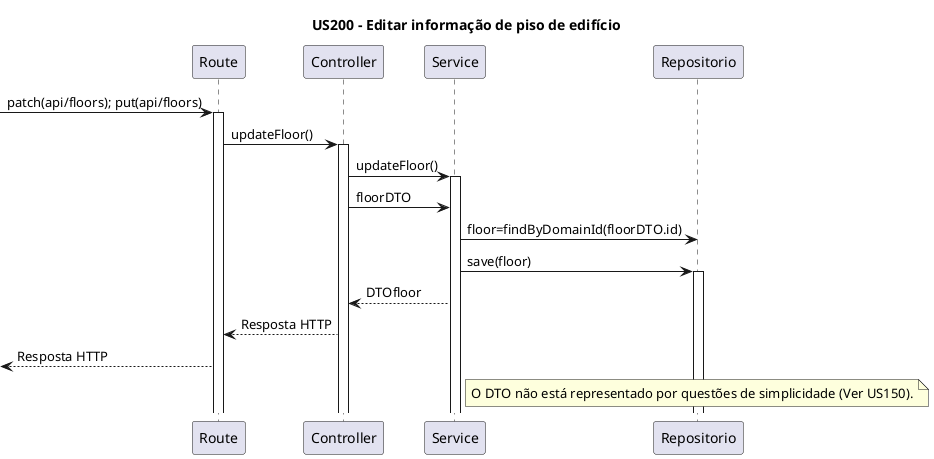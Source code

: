 @startuml
title US200 - Editar informação de piso de edifício

participant "Route" as Route
participant "Controller" as Controller
participant "Service" as Service
participant "Repositorio" as Repositorio

 -> Route : patch(api/floors); put(api/floors)
activate Route
Route -> Controller : updateFloor()
activate Controller
Controller -> Service : updateFloor()
activate Service
Controller -> Service : floorDTO
Service -> Repositorio : floor=findByDomainId(floorDTO.id)
Service -> Repositorio : save(floor)
activate Repositorio
Service --> Controller : DTOfloor
Controller--> Route : Resposta HTTP
<-- Route : Resposta HTTP

note right of Service
O DTO não está representado por questões de simplicidade (Ver US150).
end note
@enduml

